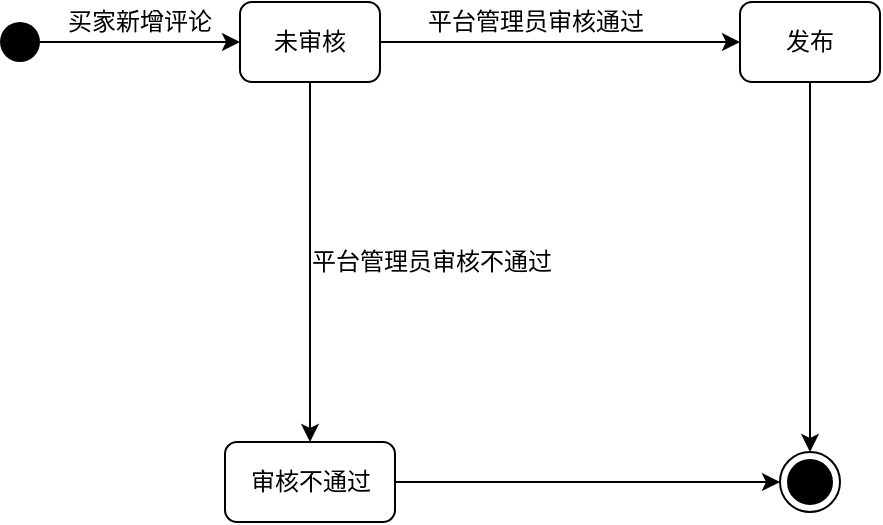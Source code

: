 <mxfile version="13.8.8" type="device"><diagram id="5BeNAS73S_xliVZ2Vyy5" name="Page-1"><mxGraphModel dx="755" dy="409" grid="1" gridSize="10" guides="1" tooltips="1" connect="1" arrows="1" fold="1" page="1" pageScale="1" pageWidth="827" pageHeight="1169" math="0" shadow="0"><root><mxCell id="0"/><mxCell id="1" parent="0"/><mxCell id="WKUkBrqWK0dkv4xaN6yW-3" style="edgeStyle=orthogonalEdgeStyle;rounded=0;orthogonalLoop=1;jettySize=auto;html=1;exitX=1;exitY=0.5;exitDx=0;exitDy=0;entryX=0;entryY=0.5;entryDx=0;entryDy=0;" edge="1" parent="1" source="WKUkBrqWK0dkv4xaN6yW-1" target="WKUkBrqWK0dkv4xaN6yW-2"><mxGeometry relative="1" as="geometry"/></mxCell><mxCell id="WKUkBrqWK0dkv4xaN6yW-1" value="" style="ellipse;fillColor=#000000;strokeColor=none;" vertex="1" parent="1"><mxGeometry x="30" y="440" width="20" height="20" as="geometry"/></mxCell><mxCell id="WKUkBrqWK0dkv4xaN6yW-8" style="edgeStyle=orthogonalEdgeStyle;rounded=0;orthogonalLoop=1;jettySize=auto;html=1;exitX=1;exitY=0.5;exitDx=0;exitDy=0;entryX=0;entryY=0.5;entryDx=0;entryDy=0;" edge="1" parent="1" source="WKUkBrqWK0dkv4xaN6yW-2" target="WKUkBrqWK0dkv4xaN6yW-7"><mxGeometry relative="1" as="geometry"/></mxCell><mxCell id="WKUkBrqWK0dkv4xaN6yW-12" style="edgeStyle=orthogonalEdgeStyle;rounded=0;orthogonalLoop=1;jettySize=auto;html=1;exitX=0.5;exitY=1;exitDx=0;exitDy=0;entryX=0.5;entryY=0;entryDx=0;entryDy=0;" edge="1" parent="1" source="WKUkBrqWK0dkv4xaN6yW-2" target="WKUkBrqWK0dkv4xaN6yW-11"><mxGeometry relative="1" as="geometry"/></mxCell><mxCell id="WKUkBrqWK0dkv4xaN6yW-2" value="未审核" style="rounded=1;whiteSpace=wrap;html=1;" vertex="1" parent="1"><mxGeometry x="150" y="430" width="70" height="40" as="geometry"/></mxCell><mxCell id="WKUkBrqWK0dkv4xaN6yW-4" value="买家新增评论" style="text;html=1;strokeColor=none;fillColor=none;align=center;verticalAlign=middle;whiteSpace=wrap;rounded=0;" vertex="1" parent="1"><mxGeometry x="60" y="430" width="80" height="20" as="geometry"/></mxCell><mxCell id="WKUkBrqWK0dkv4xaN6yW-19" style="edgeStyle=orthogonalEdgeStyle;rounded=0;orthogonalLoop=1;jettySize=auto;html=1;exitX=0.5;exitY=1;exitDx=0;exitDy=0;entryX=0.5;entryY=0;entryDx=0;entryDy=0;" edge="1" parent="1" source="WKUkBrqWK0dkv4xaN6yW-7" target="WKUkBrqWK0dkv4xaN6yW-14"><mxGeometry relative="1" as="geometry"/></mxCell><mxCell id="WKUkBrqWK0dkv4xaN6yW-7" value="发布" style="rounded=1;whiteSpace=wrap;html=1;" vertex="1" parent="1"><mxGeometry x="400" y="430" width="70" height="40" as="geometry"/></mxCell><mxCell id="WKUkBrqWK0dkv4xaN6yW-9" value="平台管理员审核通过" style="text;html=1;strokeColor=none;fillColor=none;align=center;verticalAlign=middle;whiteSpace=wrap;rounded=0;" vertex="1" parent="1"><mxGeometry x="227.5" y="430" width="140" height="20" as="geometry"/></mxCell><mxCell id="WKUkBrqWK0dkv4xaN6yW-20" style="edgeStyle=orthogonalEdgeStyle;rounded=0;orthogonalLoop=1;jettySize=auto;html=1;exitX=1;exitY=0.5;exitDx=0;exitDy=0;entryX=0;entryY=0.5;entryDx=0;entryDy=0;" edge="1" parent="1" source="WKUkBrqWK0dkv4xaN6yW-11" target="WKUkBrqWK0dkv4xaN6yW-14"><mxGeometry relative="1" as="geometry"/></mxCell><mxCell id="WKUkBrqWK0dkv4xaN6yW-11" value="审核不通过" style="rounded=1;whiteSpace=wrap;html=1;" vertex="1" parent="1"><mxGeometry x="142.5" y="650" width="85" height="40" as="geometry"/></mxCell><mxCell id="WKUkBrqWK0dkv4xaN6yW-13" value="平台管理员审核不通过" style="text;html=1;strokeColor=none;fillColor=none;align=center;verticalAlign=middle;whiteSpace=wrap;rounded=0;" vertex="1" parent="1"><mxGeometry x="180" y="550" width="132" height="20" as="geometry"/></mxCell><mxCell id="WKUkBrqWK0dkv4xaN6yW-14" value="" style="ellipse;html=1;shape=endState;fillColor=#000000;strokeColor=#000000;" vertex="1" parent="1"><mxGeometry x="420" y="655" width="30" height="30" as="geometry"/></mxCell></root></mxGraphModel></diagram></mxfile>
